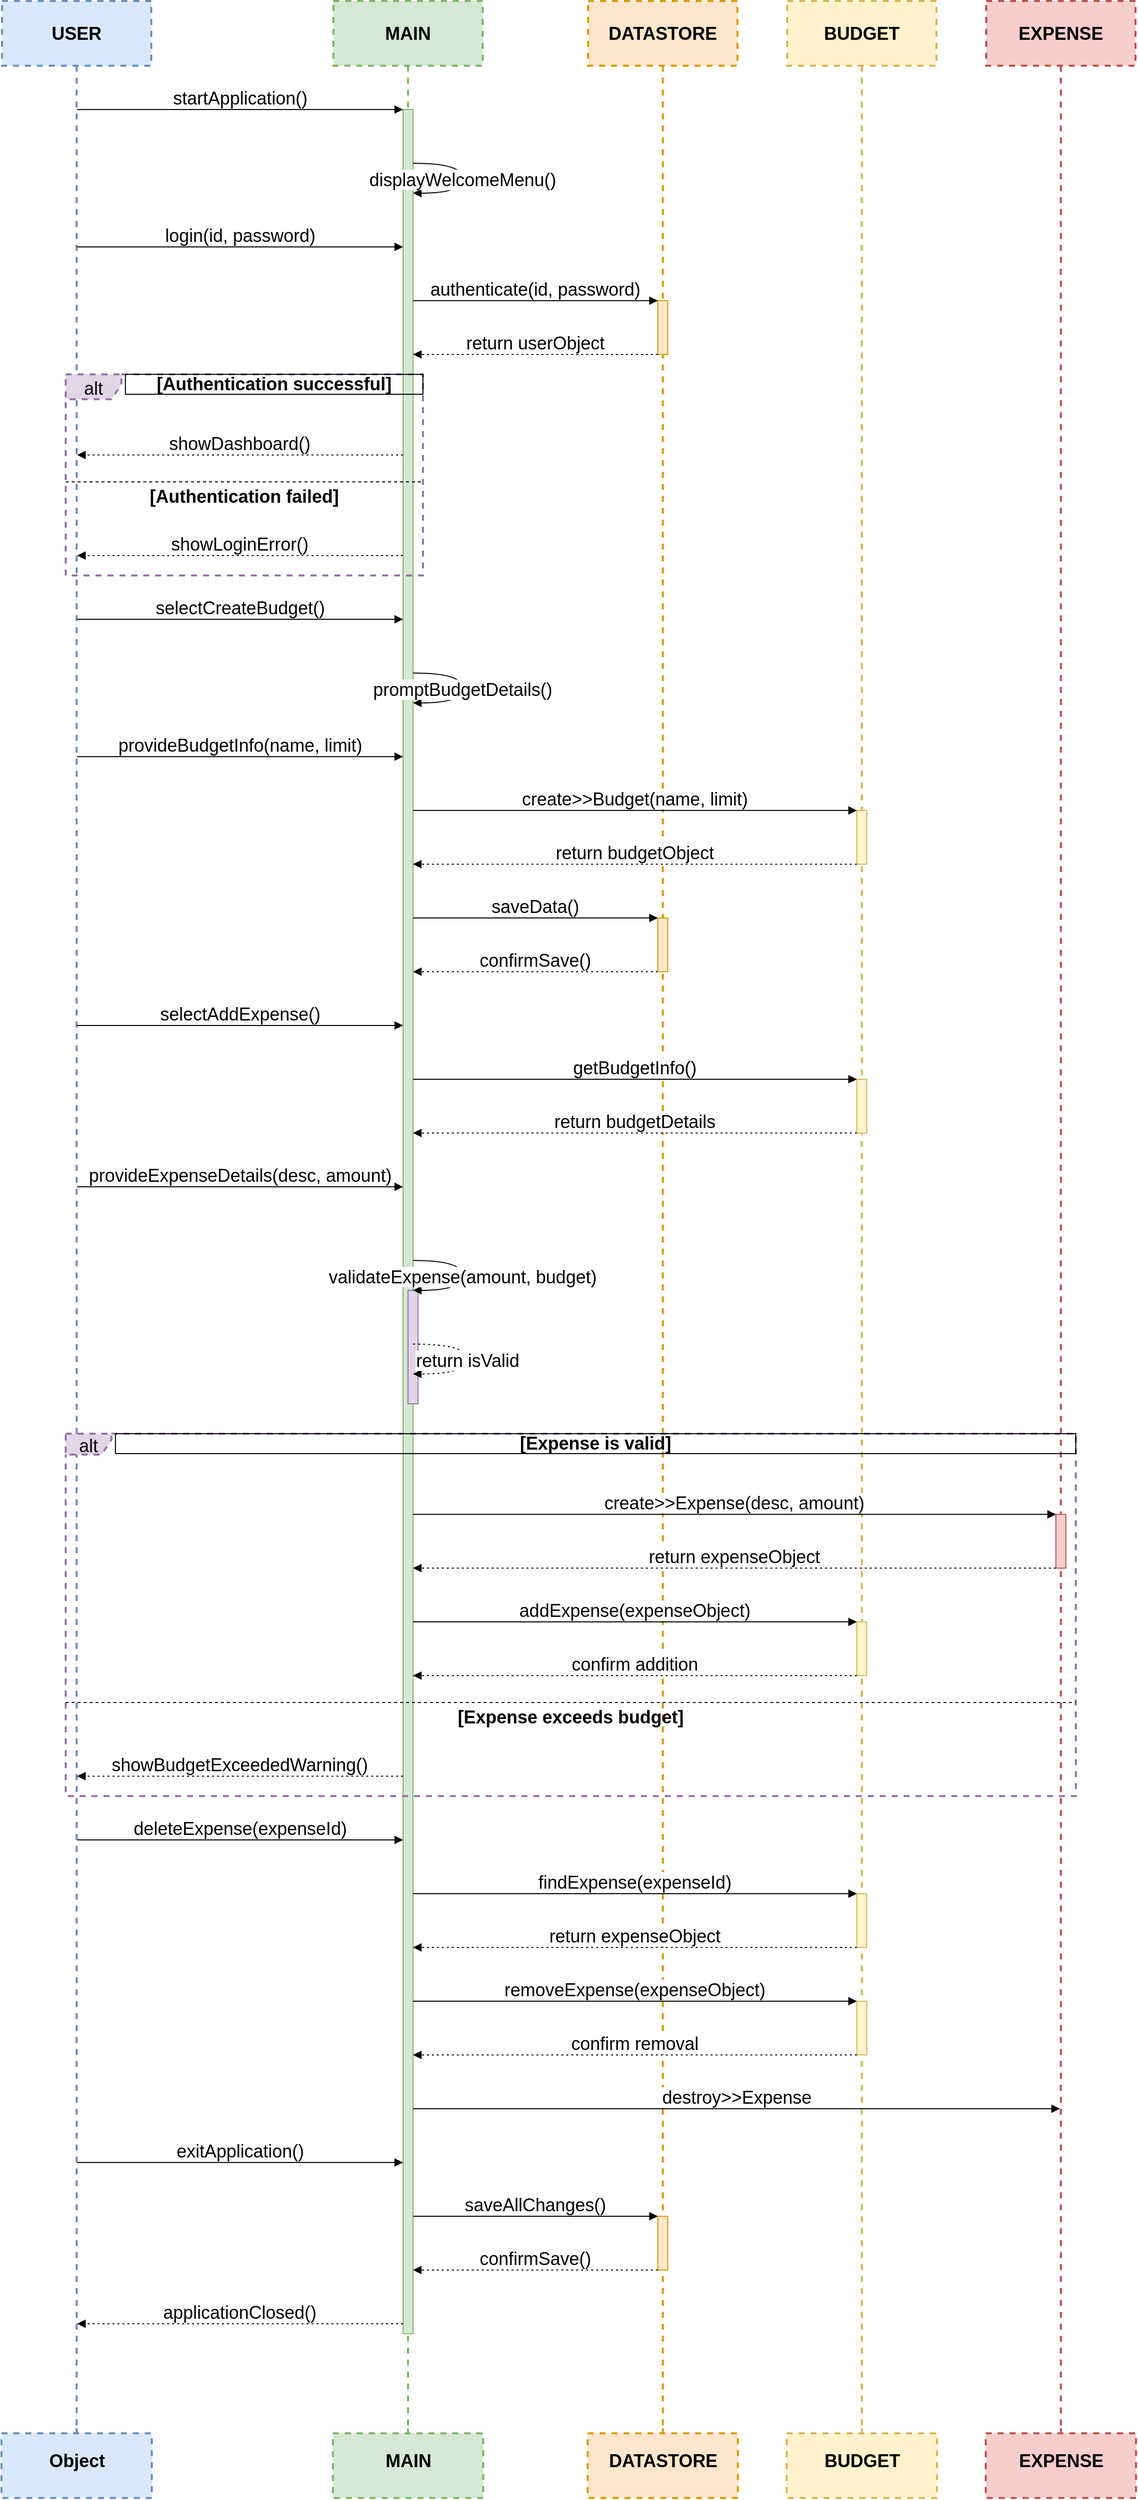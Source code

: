 <mxfile version="26.2.14">
  <diagram name="Page-1" id="Q6Ox6a3pWAJpoan8kHcV">
    <mxGraphModel grid="1" page="1" gridSize="10" guides="1" tooltips="1" connect="1" arrows="1" fold="1" pageScale="1" pageWidth="850" pageHeight="1100" math="0" shadow="0">
      <root>
        <mxCell id="0" />
        <mxCell id="1" parent="0" />
        <mxCell id="RJOrRvYJZuO_lPosKFHj-1" value="USER" style="shape=umlLifeline;perimeter=lifelinePerimeter;whiteSpace=wrap;container=1;dropTarget=0;collapsible=0;recursiveResize=0;outlineConnect=0;portConstraint=eastwest;newEdgeStyle={&quot;edgeStyle&quot;:&quot;elbowEdgeStyle&quot;,&quot;elbow&quot;:&quot;vertical&quot;,&quot;curved&quot;:0,&quot;rounded&quot;:0};size=65;strokeColor=#6c8ebf;fillColor=#dae8fc;strokeWidth=2;dashed=1;fontSize=18;fontStyle=1" vertex="1" parent="1">
          <mxGeometry x="20" y="20" width="150" height="2438" as="geometry" />
        </mxCell>
        <mxCell id="RJOrRvYJZuO_lPosKFHj-2" value="MAIN" style="shape=umlLifeline;perimeter=lifelinePerimeter;whiteSpace=wrap;container=1;dropTarget=0;collapsible=0;recursiveResize=0;outlineConnect=0;portConstraint=eastwest;newEdgeStyle={&quot;edgeStyle&quot;:&quot;elbowEdgeStyle&quot;,&quot;elbow&quot;:&quot;vertical&quot;,&quot;curved&quot;:0,&quot;rounded&quot;:0};size=65;strokeColor=#82b366;fillColor=#d5e8d4;strokeWidth=2;dashed=1;fontSize=18;fontStyle=1" vertex="1" parent="1">
          <mxGeometry x="353" y="20" width="150" height="2438" as="geometry" />
        </mxCell>
        <mxCell id="RJOrRvYJZuO_lPosKFHj-3" value="" style="points=[];perimeter=orthogonalPerimeter;outlineConnect=0;targetShapes=umlLifeline;portConstraint=eastwest;newEdgeStyle={&quot;edgeStyle&quot;:&quot;elbowEdgeStyle&quot;,&quot;elbow&quot;:&quot;vertical&quot;,&quot;curved&quot;:0,&quot;rounded&quot;:0};strokeColor=#82b366;fillColor=#d5e8d4;fontSize=18;" vertex="1" parent="RJOrRvYJZuO_lPosKFHj-2">
          <mxGeometry x="70" y="109" width="10" height="2234" as="geometry" />
        </mxCell>
        <mxCell id="RJOrRvYJZuO_lPosKFHj-4" value="" style="points=[];perimeter=orthogonalPerimeter;outlineConnect=0;targetShapes=umlLifeline;portConstraint=eastwest;newEdgeStyle={&quot;edgeStyle&quot;:&quot;elbowEdgeStyle&quot;,&quot;elbow&quot;:&quot;vertical&quot;,&quot;curved&quot;:0,&quot;rounded&quot;:0};strokeColor=#9673a6;fillColor=#e1d5e7;fontSize=18;" vertex="1" parent="RJOrRvYJZuO_lPosKFHj-2">
          <mxGeometry x="75" y="1295" width="10" height="114" as="geometry" />
        </mxCell>
        <mxCell id="RJOrRvYJZuO_lPosKFHj-5" value="DATASTORE" style="shape=umlLifeline;perimeter=lifelinePerimeter;whiteSpace=wrap;container=1;dropTarget=0;collapsible=0;recursiveResize=0;outlineConnect=0;portConstraint=eastwest;newEdgeStyle={&quot;edgeStyle&quot;:&quot;elbowEdgeStyle&quot;,&quot;elbow&quot;:&quot;vertical&quot;,&quot;curved&quot;:0,&quot;rounded&quot;:0};size=65;strokeColor=#d79b00;fillColor=#ffe6cc;strokeWidth=2;dashed=1;fontSize=18;fontStyle=1" vertex="1" parent="1">
          <mxGeometry x="609" y="20" width="150" height="2438" as="geometry" />
        </mxCell>
        <mxCell id="RJOrRvYJZuO_lPosKFHj-6" value="" style="points=[];perimeter=orthogonalPerimeter;outlineConnect=0;targetShapes=umlLifeline;portConstraint=eastwest;newEdgeStyle={&quot;edgeStyle&quot;:&quot;elbowEdgeStyle&quot;,&quot;elbow&quot;:&quot;vertical&quot;,&quot;curved&quot;:0,&quot;rounded&quot;:0};strokeColor=#d79b00;fillColor=#ffe6cc;fontSize=18;" vertex="1" parent="RJOrRvYJZuO_lPosKFHj-5">
          <mxGeometry x="70" y="301" width="10" height="54" as="geometry" />
        </mxCell>
        <mxCell id="RJOrRvYJZuO_lPosKFHj-7" value="" style="points=[];perimeter=orthogonalPerimeter;outlineConnect=0;targetShapes=umlLifeline;portConstraint=eastwest;newEdgeStyle={&quot;edgeStyle&quot;:&quot;elbowEdgeStyle&quot;,&quot;elbow&quot;:&quot;vertical&quot;,&quot;curved&quot;:0,&quot;rounded&quot;:0};strokeColor=#d79b00;fillColor=#ffe6cc;fontSize=18;" vertex="1" parent="RJOrRvYJZuO_lPosKFHj-5">
          <mxGeometry x="70" y="921" width="10" height="54" as="geometry" />
        </mxCell>
        <mxCell id="RJOrRvYJZuO_lPosKFHj-8" value="" style="points=[];perimeter=orthogonalPerimeter;outlineConnect=0;targetShapes=umlLifeline;portConstraint=eastwest;newEdgeStyle={&quot;edgeStyle&quot;:&quot;elbowEdgeStyle&quot;,&quot;elbow&quot;:&quot;vertical&quot;,&quot;curved&quot;:0,&quot;rounded&quot;:0};strokeColor=#d79b00;fillColor=#ffe6cc;fontSize=18;" vertex="1" parent="RJOrRvYJZuO_lPosKFHj-5">
          <mxGeometry x="70" y="2225" width="10" height="54" as="geometry" />
        </mxCell>
        <mxCell id="RJOrRvYJZuO_lPosKFHj-9" value="BUDGET" style="shape=umlLifeline;perimeter=lifelinePerimeter;whiteSpace=wrap;container=1;dropTarget=0;collapsible=0;recursiveResize=0;outlineConnect=0;portConstraint=eastwest;newEdgeStyle={&quot;edgeStyle&quot;:&quot;elbowEdgeStyle&quot;,&quot;elbow&quot;:&quot;vertical&quot;,&quot;curved&quot;:0,&quot;rounded&quot;:0};size=65;strokeColor=#d6b656;fillColor=#fff2cc;strokeWidth=2;dashed=1;fontSize=18;fontStyle=1" vertex="1" parent="1">
          <mxGeometry x="809" y="20" width="150" height="2438" as="geometry" />
        </mxCell>
        <mxCell id="RJOrRvYJZuO_lPosKFHj-10" value="" style="points=[];perimeter=orthogonalPerimeter;outlineConnect=0;targetShapes=umlLifeline;portConstraint=eastwest;newEdgeStyle={&quot;edgeStyle&quot;:&quot;elbowEdgeStyle&quot;,&quot;elbow&quot;:&quot;vertical&quot;,&quot;curved&quot;:0,&quot;rounded&quot;:0};strokeColor=#d6b656;fillColor=#fff2cc;fontSize=18;" vertex="1" parent="RJOrRvYJZuO_lPosKFHj-9">
          <mxGeometry x="70" y="813" width="10" height="54" as="geometry" />
        </mxCell>
        <mxCell id="RJOrRvYJZuO_lPosKFHj-11" value="" style="points=[];perimeter=orthogonalPerimeter;outlineConnect=0;targetShapes=umlLifeline;portConstraint=eastwest;newEdgeStyle={&quot;edgeStyle&quot;:&quot;elbowEdgeStyle&quot;,&quot;elbow&quot;:&quot;vertical&quot;,&quot;curved&quot;:0,&quot;rounded&quot;:0};strokeColor=#d6b656;fillColor=#fff2cc;fontSize=18;" vertex="1" parent="RJOrRvYJZuO_lPosKFHj-9">
          <mxGeometry x="70" y="1083" width="10" height="54" as="geometry" />
        </mxCell>
        <mxCell id="RJOrRvYJZuO_lPosKFHj-12" value="" style="points=[];perimeter=orthogonalPerimeter;outlineConnect=0;targetShapes=umlLifeline;portConstraint=eastwest;newEdgeStyle={&quot;edgeStyle&quot;:&quot;elbowEdgeStyle&quot;,&quot;elbow&quot;:&quot;vertical&quot;,&quot;curved&quot;:0,&quot;rounded&quot;:0};strokeColor=#d6b656;fillColor=#fff2cc;fontSize=18;" vertex="1" parent="RJOrRvYJZuO_lPosKFHj-9">
          <mxGeometry x="70" y="1628" width="10" height="54" as="geometry" />
        </mxCell>
        <mxCell id="RJOrRvYJZuO_lPosKFHj-13" value="" style="points=[];perimeter=orthogonalPerimeter;outlineConnect=0;targetShapes=umlLifeline;portConstraint=eastwest;newEdgeStyle={&quot;edgeStyle&quot;:&quot;elbowEdgeStyle&quot;,&quot;elbow&quot;:&quot;vertical&quot;,&quot;curved&quot;:0,&quot;rounded&quot;:0};strokeColor=#d6b656;fillColor=#fff2cc;fontSize=18;" vertex="1" parent="RJOrRvYJZuO_lPosKFHj-9">
          <mxGeometry x="70" y="1901" width="10" height="54" as="geometry" />
        </mxCell>
        <mxCell id="RJOrRvYJZuO_lPosKFHj-14" value="" style="points=[];perimeter=orthogonalPerimeter;outlineConnect=0;targetShapes=umlLifeline;portConstraint=eastwest;newEdgeStyle={&quot;edgeStyle&quot;:&quot;elbowEdgeStyle&quot;,&quot;elbow&quot;:&quot;vertical&quot;,&quot;curved&quot;:0,&quot;rounded&quot;:0};strokeColor=#d6b656;fillColor=#fff2cc;fontSize=18;" vertex="1" parent="RJOrRvYJZuO_lPosKFHj-9">
          <mxGeometry x="70" y="2009" width="10" height="54" as="geometry" />
        </mxCell>
        <mxCell id="RJOrRvYJZuO_lPosKFHj-15" value="EXPENSE" style="shape=umlLifeline;perimeter=lifelinePerimeter;whiteSpace=wrap;container=1;dropTarget=0;collapsible=0;recursiveResize=0;outlineConnect=0;portConstraint=eastwest;newEdgeStyle={&quot;edgeStyle&quot;:&quot;elbowEdgeStyle&quot;,&quot;elbow&quot;:&quot;vertical&quot;,&quot;curved&quot;:0,&quot;rounded&quot;:0};size=65;strokeColor=#b85450;fillColor=#f8cecc;strokeWidth=2;dashed=1;fontSize=18;fontStyle=1" vertex="1" parent="1">
          <mxGeometry x="1009" y="20" width="150" height="2438" as="geometry" />
        </mxCell>
        <mxCell id="RJOrRvYJZuO_lPosKFHj-16" value="" style="points=[];perimeter=orthogonalPerimeter;outlineConnect=0;targetShapes=umlLifeline;portConstraint=eastwest;newEdgeStyle={&quot;edgeStyle&quot;:&quot;elbowEdgeStyle&quot;,&quot;elbow&quot;:&quot;vertical&quot;,&quot;curved&quot;:0,&quot;rounded&quot;:0};strokeColor=#b85450;fillColor=#f8cecc;fontSize=18;" vertex="1" parent="RJOrRvYJZuO_lPosKFHj-15">
          <mxGeometry x="70" y="1520" width="10" height="54" as="geometry" />
        </mxCell>
        <mxCell id="RJOrRvYJZuO_lPosKFHj-17" value="alt" style="shape=umlFrame;dashed=1;pointerEvents=0;dropTarget=0;strokeColor=#9673a6;height=25;width=56;fontSize=18;strokeWidth=2;fillColor=#e1d5e7;" vertex="1" parent="1">
          <mxGeometry x="84" y="395" width="359" height="202" as="geometry" />
        </mxCell>
        <mxCell id="RJOrRvYJZuO_lPosKFHj-18" value="[Authentication successful]" style="text;strokeColor=#000000;fillColor=none;align=center;verticalAlign=middle;whiteSpace=wrap;fontSize=18;fontStyle=1" vertex="1" parent="RJOrRvYJZuO_lPosKFHj-17">
          <mxGeometry x="60" width="299" height="20" as="geometry" />
        </mxCell>
        <mxCell id="RJOrRvYJZuO_lPosKFHj-19" value="[Authentication failed]" style="shape=line;dashed=1;whiteSpace=wrap;verticalAlign=top;labelPosition=center;verticalLabelPosition=middle;align=center;strokeColor=#000000;fontSize=18;fontStyle=1" vertex="1" parent="RJOrRvYJZuO_lPosKFHj-17">
          <mxGeometry y="106" width="359" height="4" as="geometry" />
        </mxCell>
        <mxCell id="RJOrRvYJZuO_lPosKFHj-22" value="alt" style="shape=umlFrame;dashed=1;pointerEvents=0;dropTarget=0;strokeColor=#9673a6;height=21;width=46;fontSize=18;strokeWidth=2;fillColor=#e1d5e7;" vertex="1" parent="1">
          <mxGeometry x="84" y="1459" width="1015" height="364" as="geometry" />
        </mxCell>
        <mxCell id="RJOrRvYJZuO_lPosKFHj-23" value="[Expense is valid]" style="text;strokeColor=#000000;fillColor=none;align=center;verticalAlign=middle;whiteSpace=wrap;fontSize=18;fontStyle=1" vertex="1" parent="RJOrRvYJZuO_lPosKFHj-22">
          <mxGeometry x="50" width="965" height="20" as="geometry" />
        </mxCell>
        <mxCell id="RJOrRvYJZuO_lPosKFHj-24" value="[Expense exceeds budget]" style="shape=line;dashed=1;whiteSpace=wrap;verticalAlign=top;labelPosition=center;verticalLabelPosition=middle;align=center;strokeColor=#000000;fontSize=18;fontStyle=1" vertex="1" parent="RJOrRvYJZuO_lPosKFHj-22">
          <mxGeometry y="268" width="1015" height="4" as="geometry" />
        </mxCell>
        <mxCell id="RJOrRvYJZuO_lPosKFHj-25" value="startApplication()" style="verticalAlign=bottom;edgeStyle=elbowEdgeStyle;elbow=vertical;curved=0;rounded=0;endArrow=block;strokeColor=#000000;fontSize=18;" edge="1" parent="1" source="RJOrRvYJZuO_lPosKFHj-1" target="RJOrRvYJZuO_lPosKFHj-3">
          <mxGeometry relative="1" as="geometry">
            <Array as="points">
              <mxPoint x="268" y="129" />
            </Array>
          </mxGeometry>
        </mxCell>
        <mxCell id="RJOrRvYJZuO_lPosKFHj-26" value="displayWelcomeMenu()" style="curved=1;endArrow=block;rounded=0;strokeColor=#000000;fontSize=18;" edge="1" parent="1" source="RJOrRvYJZuO_lPosKFHj-3" target="RJOrRvYJZuO_lPosKFHj-3">
          <mxGeometry relative="1" as="geometry">
            <Array as="points">
              <mxPoint x="483" y="183" />
              <mxPoint x="483" y="213" />
            </Array>
          </mxGeometry>
        </mxCell>
        <mxCell id="RJOrRvYJZuO_lPosKFHj-27" value="login(id, password)" style="verticalAlign=bottom;edgeStyle=elbowEdgeStyle;elbow=vertical;curved=0;rounded=0;endArrow=block;strokeColor=#000000;fontSize=18;" edge="1" parent="1" source="RJOrRvYJZuO_lPosKFHj-1" target="RJOrRvYJZuO_lPosKFHj-3">
          <mxGeometry relative="1" as="geometry">
            <Array as="points">
              <mxPoint x="268" y="267" />
            </Array>
          </mxGeometry>
        </mxCell>
        <mxCell id="RJOrRvYJZuO_lPosKFHj-28" value="authenticate(id, password)" style="verticalAlign=bottom;edgeStyle=elbowEdgeStyle;elbow=vertical;curved=0;rounded=0;endArrow=block;strokeColor=#000000;fontSize=18;" edge="1" parent="1" source="RJOrRvYJZuO_lPosKFHj-3" target="RJOrRvYJZuO_lPosKFHj-6">
          <mxGeometry relative="1" as="geometry">
            <Array as="points">
              <mxPoint x="565" y="321" />
            </Array>
          </mxGeometry>
        </mxCell>
        <mxCell id="RJOrRvYJZuO_lPosKFHj-29" value="return userObject" style="verticalAlign=bottom;edgeStyle=elbowEdgeStyle;elbow=vertical;curved=0;rounded=0;dashed=1;dashPattern=2 3;endArrow=block;strokeColor=#000000;fontSize=18;" edge="1" parent="1" source="RJOrRvYJZuO_lPosKFHj-6" target="RJOrRvYJZuO_lPosKFHj-3">
          <mxGeometry relative="1" as="geometry">
            <Array as="points">
              <mxPoint x="568" y="375" />
            </Array>
          </mxGeometry>
        </mxCell>
        <mxCell id="RJOrRvYJZuO_lPosKFHj-30" value="showDashboard()" style="verticalAlign=bottom;edgeStyle=elbowEdgeStyle;elbow=vertical;curved=0;rounded=0;dashed=1;dashPattern=2 3;endArrow=block;strokeColor=#000000;fontSize=18;" edge="1" parent="1" source="RJOrRvYJZuO_lPosKFHj-3" target="RJOrRvYJZuO_lPosKFHj-1">
          <mxGeometry relative="1" as="geometry">
            <Array as="points">
              <mxPoint x="271" y="476" />
            </Array>
          </mxGeometry>
        </mxCell>
        <mxCell id="RJOrRvYJZuO_lPosKFHj-31" value="showLoginError()" style="verticalAlign=bottom;edgeStyle=elbowEdgeStyle;elbow=vertical;curved=0;rounded=0;dashed=1;dashPattern=2 3;endArrow=block;strokeColor=#000000;fontSize=18;" edge="1" parent="1" source="RJOrRvYJZuO_lPosKFHj-3" target="RJOrRvYJZuO_lPosKFHj-1">
          <mxGeometry relative="1" as="geometry">
            <Array as="points">
              <mxPoint x="271" y="577" />
            </Array>
          </mxGeometry>
        </mxCell>
        <mxCell id="RJOrRvYJZuO_lPosKFHj-32" value="selectCreateBudget()" style="verticalAlign=bottom;edgeStyle=elbowEdgeStyle;elbow=vertical;curved=0;rounded=0;endArrow=block;strokeColor=#000000;fontSize=18;" edge="1" parent="1" source="RJOrRvYJZuO_lPosKFHj-1" target="RJOrRvYJZuO_lPosKFHj-3">
          <mxGeometry relative="1" as="geometry">
            <Array as="points">
              <mxPoint x="268" y="641" />
            </Array>
          </mxGeometry>
        </mxCell>
        <mxCell id="RJOrRvYJZuO_lPosKFHj-33" value="promptBudgetDetails()" style="curved=1;endArrow=block;rounded=0;strokeColor=#000000;fontSize=18;" edge="1" parent="1" source="RJOrRvYJZuO_lPosKFHj-3" target="RJOrRvYJZuO_lPosKFHj-3">
          <mxGeometry relative="1" as="geometry">
            <Array as="points">
              <mxPoint x="483" y="695" />
              <mxPoint x="483" y="725" />
            </Array>
          </mxGeometry>
        </mxCell>
        <mxCell id="RJOrRvYJZuO_lPosKFHj-34" value="provideBudgetInfo(name, limit)" style="verticalAlign=bottom;edgeStyle=elbowEdgeStyle;elbow=vertical;curved=0;rounded=0;endArrow=block;strokeColor=#000000;fontSize=18;" edge="1" parent="1" source="RJOrRvYJZuO_lPosKFHj-1" target="RJOrRvYJZuO_lPosKFHj-3">
          <mxGeometry relative="1" as="geometry">
            <Array as="points">
              <mxPoint x="268" y="779" />
            </Array>
          </mxGeometry>
        </mxCell>
        <mxCell id="RJOrRvYJZuO_lPosKFHj-35" value="create&gt;&gt;Budget(name, limit)" style="verticalAlign=bottom;edgeStyle=elbowEdgeStyle;elbow=vertical;curved=0;rounded=0;endArrow=block;strokeColor=#000000;fontSize=18;" edge="1" parent="1" source="RJOrRvYJZuO_lPosKFHj-3" target="RJOrRvYJZuO_lPosKFHj-10">
          <mxGeometry relative="1" as="geometry">
            <Array as="points">
              <mxPoint x="665" y="833" />
            </Array>
          </mxGeometry>
        </mxCell>
        <mxCell id="RJOrRvYJZuO_lPosKFHj-36" value="return budgetObject" style="verticalAlign=bottom;edgeStyle=elbowEdgeStyle;elbow=vertical;curved=0;rounded=0;dashed=1;dashPattern=2 3;endArrow=block;strokeColor=#000000;fontSize=18;" edge="1" parent="1" source="RJOrRvYJZuO_lPosKFHj-10" target="RJOrRvYJZuO_lPosKFHj-3">
          <mxGeometry relative="1" as="geometry">
            <Array as="points">
              <mxPoint x="668" y="887" />
            </Array>
          </mxGeometry>
        </mxCell>
        <mxCell id="RJOrRvYJZuO_lPosKFHj-37" value="saveData()" style="verticalAlign=bottom;edgeStyle=elbowEdgeStyle;elbow=vertical;curved=0;rounded=0;endArrow=block;strokeColor=#000000;fontSize=18;" edge="1" parent="1" source="RJOrRvYJZuO_lPosKFHj-3" target="RJOrRvYJZuO_lPosKFHj-7">
          <mxGeometry relative="1" as="geometry">
            <Array as="points">
              <mxPoint x="565" y="941" />
            </Array>
          </mxGeometry>
        </mxCell>
        <mxCell id="RJOrRvYJZuO_lPosKFHj-38" value="confirmSave()" style="verticalAlign=bottom;edgeStyle=elbowEdgeStyle;elbow=vertical;curved=0;rounded=0;dashed=1;dashPattern=2 3;endArrow=block;strokeColor=#000000;fontSize=18;" edge="1" parent="1" source="RJOrRvYJZuO_lPosKFHj-7" target="RJOrRvYJZuO_lPosKFHj-3">
          <mxGeometry relative="1" as="geometry">
            <Array as="points">
              <mxPoint x="568" y="995" />
            </Array>
          </mxGeometry>
        </mxCell>
        <mxCell id="RJOrRvYJZuO_lPosKFHj-39" value="selectAddExpense()" style="verticalAlign=bottom;edgeStyle=elbowEdgeStyle;elbow=vertical;curved=0;rounded=0;endArrow=block;strokeColor=#000000;fontSize=18;" edge="1" parent="1" source="RJOrRvYJZuO_lPosKFHj-1" target="RJOrRvYJZuO_lPosKFHj-3">
          <mxGeometry relative="1" as="geometry">
            <Array as="points">
              <mxPoint x="268" y="1049" />
            </Array>
          </mxGeometry>
        </mxCell>
        <mxCell id="RJOrRvYJZuO_lPosKFHj-40" value="getBudgetInfo()" style="verticalAlign=bottom;edgeStyle=elbowEdgeStyle;elbow=vertical;curved=0;rounded=0;endArrow=block;strokeColor=#000000;fontSize=18;" edge="1" parent="1" source="RJOrRvYJZuO_lPosKFHj-3" target="RJOrRvYJZuO_lPosKFHj-11">
          <mxGeometry relative="1" as="geometry">
            <Array as="points">
              <mxPoint x="665" y="1103" />
            </Array>
          </mxGeometry>
        </mxCell>
        <mxCell id="RJOrRvYJZuO_lPosKFHj-41" value="return budgetDetails" style="verticalAlign=bottom;edgeStyle=elbowEdgeStyle;elbow=vertical;curved=0;rounded=0;dashed=1;dashPattern=2 3;endArrow=block;strokeColor=#000000;fontSize=18;" edge="1" parent="1" source="RJOrRvYJZuO_lPosKFHj-11" target="RJOrRvYJZuO_lPosKFHj-3">
          <mxGeometry relative="1" as="geometry">
            <Array as="points">
              <mxPoint x="668" y="1157" />
            </Array>
          </mxGeometry>
        </mxCell>
        <mxCell id="RJOrRvYJZuO_lPosKFHj-42" value="provideExpenseDetails(desc, amount)" style="verticalAlign=bottom;edgeStyle=elbowEdgeStyle;elbow=vertical;curved=0;rounded=0;endArrow=block;strokeColor=#000000;fontSize=18;" edge="1" parent="1" source="RJOrRvYJZuO_lPosKFHj-1" target="RJOrRvYJZuO_lPosKFHj-3">
          <mxGeometry relative="1" as="geometry">
            <Array as="points">
              <mxPoint x="268" y="1211" />
            </Array>
          </mxGeometry>
        </mxCell>
        <mxCell id="RJOrRvYJZuO_lPosKFHj-43" value="validateExpense(amount, budget)" style="curved=1;endArrow=block;rounded=0;strokeColor=#000000;fontSize=18;" edge="1" parent="1" source="RJOrRvYJZuO_lPosKFHj-3" target="RJOrRvYJZuO_lPosKFHj-3">
          <mxGeometry relative="1" as="geometry">
            <Array as="points">
              <mxPoint x="483" y="1285" />
              <mxPoint x="483" y="1315" />
            </Array>
          </mxGeometry>
        </mxCell>
        <mxCell id="RJOrRvYJZuO_lPosKFHj-44" value="return isValid" style="curved=1;dashed=1;dashPattern=2 3;endArrow=block;rounded=0;strokeColor=#000000;fontSize=18;" edge="1" parent="1" source="RJOrRvYJZuO_lPosKFHj-3" target="RJOrRvYJZuO_lPosKFHj-3">
          <mxGeometry relative="1" as="geometry">
            <Array as="points">
              <mxPoint x="488" y="1369" />
              <mxPoint x="488" y="1399" />
            </Array>
          </mxGeometry>
        </mxCell>
        <mxCell id="RJOrRvYJZuO_lPosKFHj-45" value="create&gt;&gt;Expense(desc, amount)" style="verticalAlign=bottom;edgeStyle=elbowEdgeStyle;elbow=vertical;curved=0;rounded=0;endArrow=block;strokeColor=#000000;fontSize=18;" edge="1" parent="1" source="RJOrRvYJZuO_lPosKFHj-3" target="RJOrRvYJZuO_lPosKFHj-16">
          <mxGeometry relative="1" as="geometry">
            <Array as="points">
              <mxPoint x="765" y="1540" />
            </Array>
          </mxGeometry>
        </mxCell>
        <mxCell id="RJOrRvYJZuO_lPosKFHj-46" value="return expenseObject" style="verticalAlign=bottom;edgeStyle=elbowEdgeStyle;elbow=vertical;curved=0;rounded=0;dashed=1;dashPattern=2 3;endArrow=block;strokeColor=#000000;fontSize=18;" edge="1" parent="1" source="RJOrRvYJZuO_lPosKFHj-16" target="RJOrRvYJZuO_lPosKFHj-3">
          <mxGeometry relative="1" as="geometry">
            <Array as="points">
              <mxPoint x="768" y="1594" />
            </Array>
          </mxGeometry>
        </mxCell>
        <mxCell id="RJOrRvYJZuO_lPosKFHj-47" value="addExpense(expenseObject)" style="verticalAlign=bottom;edgeStyle=elbowEdgeStyle;elbow=vertical;curved=0;rounded=0;endArrow=block;strokeColor=#000000;fontSize=18;" edge="1" parent="1" source="RJOrRvYJZuO_lPosKFHj-3" target="RJOrRvYJZuO_lPosKFHj-12">
          <mxGeometry relative="1" as="geometry">
            <Array as="points">
              <mxPoint x="665" y="1648" />
            </Array>
          </mxGeometry>
        </mxCell>
        <mxCell id="RJOrRvYJZuO_lPosKFHj-48" value="confirm addition" style="verticalAlign=bottom;edgeStyle=elbowEdgeStyle;elbow=vertical;curved=0;rounded=0;dashed=1;dashPattern=2 3;endArrow=block;strokeColor=#000000;fontSize=18;" edge="1" parent="1" source="RJOrRvYJZuO_lPosKFHj-12" target="RJOrRvYJZuO_lPosKFHj-3">
          <mxGeometry relative="1" as="geometry">
            <Array as="points">
              <mxPoint x="668" y="1702" />
            </Array>
          </mxGeometry>
        </mxCell>
        <mxCell id="RJOrRvYJZuO_lPosKFHj-49" value="showBudgetExceededWarning()" style="verticalAlign=bottom;edgeStyle=elbowEdgeStyle;elbow=vertical;curved=0;rounded=0;dashed=1;dashPattern=2 3;endArrow=block;strokeColor=#000000;fontSize=18;" edge="1" parent="1" source="RJOrRvYJZuO_lPosKFHj-3" target="RJOrRvYJZuO_lPosKFHj-1">
          <mxGeometry relative="1" as="geometry">
            <Array as="points">
              <mxPoint x="271" y="1803" />
            </Array>
          </mxGeometry>
        </mxCell>
        <mxCell id="RJOrRvYJZuO_lPosKFHj-50" value="deleteExpense(expenseId)" style="verticalAlign=bottom;edgeStyle=elbowEdgeStyle;elbow=vertical;curved=0;rounded=0;endArrow=block;strokeColor=#000000;fontSize=18;" edge="1" parent="1" source="RJOrRvYJZuO_lPosKFHj-1" target="RJOrRvYJZuO_lPosKFHj-3">
          <mxGeometry relative="1" as="geometry">
            <Array as="points">
              <mxPoint x="268" y="1867" />
            </Array>
          </mxGeometry>
        </mxCell>
        <mxCell id="RJOrRvYJZuO_lPosKFHj-51" value="findExpense(expenseId)" style="verticalAlign=bottom;edgeStyle=elbowEdgeStyle;elbow=vertical;curved=0;rounded=0;endArrow=block;strokeColor=#000000;fontSize=18;" edge="1" parent="1" source="RJOrRvYJZuO_lPosKFHj-3" target="RJOrRvYJZuO_lPosKFHj-13">
          <mxGeometry relative="1" as="geometry">
            <Array as="points">
              <mxPoint x="665" y="1921" />
            </Array>
          </mxGeometry>
        </mxCell>
        <mxCell id="RJOrRvYJZuO_lPosKFHj-52" value="return expenseObject" style="verticalAlign=bottom;edgeStyle=elbowEdgeStyle;elbow=vertical;curved=0;rounded=0;dashed=1;dashPattern=2 3;endArrow=block;strokeColor=#000000;fontSize=18;" edge="1" parent="1" source="RJOrRvYJZuO_lPosKFHj-13" target="RJOrRvYJZuO_lPosKFHj-3">
          <mxGeometry relative="1" as="geometry">
            <Array as="points">
              <mxPoint x="668" y="1975" />
            </Array>
          </mxGeometry>
        </mxCell>
        <mxCell id="RJOrRvYJZuO_lPosKFHj-53" value="removeExpense(expenseObject)" style="verticalAlign=bottom;edgeStyle=elbowEdgeStyle;elbow=vertical;curved=0;rounded=0;endArrow=block;strokeColor=#000000;fontSize=18;" edge="1" parent="1" source="RJOrRvYJZuO_lPosKFHj-3" target="RJOrRvYJZuO_lPosKFHj-14">
          <mxGeometry relative="1" as="geometry">
            <Array as="points">
              <mxPoint x="665" y="2029" />
            </Array>
          </mxGeometry>
        </mxCell>
        <mxCell id="RJOrRvYJZuO_lPosKFHj-54" value="confirm removal" style="verticalAlign=bottom;edgeStyle=elbowEdgeStyle;elbow=vertical;curved=0;rounded=0;dashed=1;dashPattern=2 3;endArrow=block;strokeColor=#000000;fontSize=18;" edge="1" parent="1" source="RJOrRvYJZuO_lPosKFHj-14" target="RJOrRvYJZuO_lPosKFHj-3">
          <mxGeometry relative="1" as="geometry">
            <Array as="points">
              <mxPoint x="668" y="2083" />
            </Array>
          </mxGeometry>
        </mxCell>
        <mxCell id="RJOrRvYJZuO_lPosKFHj-55" value="destroy&gt;&gt;Expense" style="verticalAlign=bottom;edgeStyle=elbowEdgeStyle;elbow=vertical;curved=0;rounded=0;endArrow=block;strokeColor=#000000;fontSize=18;" edge="1" parent="1" source="RJOrRvYJZuO_lPosKFHj-3" target="RJOrRvYJZuO_lPosKFHj-15">
          <mxGeometry x="0.001" relative="1" as="geometry">
            <Array as="points">
              <mxPoint x="767" y="2137" />
            </Array>
            <mxPoint as="offset" />
          </mxGeometry>
        </mxCell>
        <mxCell id="RJOrRvYJZuO_lPosKFHj-56" value="exitApplication()" style="verticalAlign=bottom;edgeStyle=elbowEdgeStyle;elbow=vertical;curved=0;rounded=0;endArrow=block;strokeColor=#000000;fontSize=18;" edge="1" parent="1" source="RJOrRvYJZuO_lPosKFHj-1" target="RJOrRvYJZuO_lPosKFHj-3">
          <mxGeometry relative="1" as="geometry">
            <Array as="points">
              <mxPoint x="268" y="2191" />
            </Array>
          </mxGeometry>
        </mxCell>
        <mxCell id="RJOrRvYJZuO_lPosKFHj-57" value="saveAllChanges()" style="verticalAlign=bottom;edgeStyle=elbowEdgeStyle;elbow=vertical;curved=0;rounded=0;endArrow=block;strokeColor=#000000;fontSize=18;" edge="1" parent="1" source="RJOrRvYJZuO_lPosKFHj-3" target="RJOrRvYJZuO_lPosKFHj-8">
          <mxGeometry relative="1" as="geometry">
            <Array as="points">
              <mxPoint x="565" y="2245" />
            </Array>
          </mxGeometry>
        </mxCell>
        <mxCell id="RJOrRvYJZuO_lPosKFHj-58" value="confirmSave()" style="verticalAlign=bottom;edgeStyle=elbowEdgeStyle;elbow=vertical;curved=0;rounded=0;dashed=1;dashPattern=2 3;endArrow=block;strokeColor=#000000;fontSize=18;" edge="1" parent="1" source="RJOrRvYJZuO_lPosKFHj-8" target="RJOrRvYJZuO_lPosKFHj-3">
          <mxGeometry relative="1" as="geometry">
            <Array as="points">
              <mxPoint x="568" y="2299" />
            </Array>
          </mxGeometry>
        </mxCell>
        <mxCell id="RJOrRvYJZuO_lPosKFHj-59" value="applicationClosed()" style="verticalAlign=bottom;edgeStyle=elbowEdgeStyle;elbow=vertical;curved=0;rounded=0;dashed=1;dashPattern=2 3;endArrow=block;strokeColor=#000000;fontSize=18;" edge="1" parent="1" source="RJOrRvYJZuO_lPosKFHj-3" target="RJOrRvYJZuO_lPosKFHj-1">
          <mxGeometry relative="1" as="geometry">
            <Array as="points">
              <mxPoint x="271" y="2353" />
            </Array>
          </mxGeometry>
        </mxCell>
        <mxCell id="RJOrRvYJZuO_lPosKFHj-79" value="EXPENSE" style="shape=umlLifeline;perimeter=lifelinePerimeter;whiteSpace=wrap;container=1;dropTarget=0;collapsible=0;recursiveResize=0;outlineConnect=0;portConstraint=eastwest;newEdgeStyle={&quot;edgeStyle&quot;:&quot;elbowEdgeStyle&quot;,&quot;elbow&quot;:&quot;vertical&quot;,&quot;curved&quot;:0,&quot;rounded&quot;:0};size=65;strokeColor=#b85450;fillColor=#f8cecc;strokeWidth=2;dashed=1;fontSize=18;fontStyle=1;direction=west;" vertex="1" parent="1">
          <mxGeometry x="1008.5" y="2458" width="151" height="70" as="geometry" />
        </mxCell>
        <mxCell id="RJOrRvYJZuO_lPosKFHj-82" value="BUDGET" style="shape=umlLifeline;perimeter=lifelinePerimeter;whiteSpace=wrap;container=1;dropTarget=0;collapsible=0;recursiveResize=0;outlineConnect=0;portConstraint=eastwest;newEdgeStyle={&quot;edgeStyle&quot;:&quot;elbowEdgeStyle&quot;,&quot;elbow&quot;:&quot;vertical&quot;,&quot;curved&quot;:0,&quot;rounded&quot;:0};size=65;strokeColor=#d6b656;fillColor=#fff2cc;strokeWidth=2;dashed=1;fontSize=18;fontStyle=1;direction=west;" vertex="1" parent="1">
          <mxGeometry x="808.5" y="2458" width="151" height="70" as="geometry" />
        </mxCell>
        <mxCell id="RJOrRvYJZuO_lPosKFHj-83" value="DATASTORE" style="shape=umlLifeline;perimeter=lifelinePerimeter;whiteSpace=wrap;container=1;dropTarget=0;collapsible=0;recursiveResize=0;outlineConnect=0;portConstraint=eastwest;newEdgeStyle={&quot;edgeStyle&quot;:&quot;elbowEdgeStyle&quot;,&quot;elbow&quot;:&quot;vertical&quot;,&quot;curved&quot;:0,&quot;rounded&quot;:0};size=65;strokeColor=#d79b00;fillColor=#ffe6cc;strokeWidth=2;dashed=1;fontSize=18;fontStyle=1;direction=west;" vertex="1" parent="1">
          <mxGeometry x="608.5" y="2458" width="151" height="70" as="geometry" />
        </mxCell>
        <mxCell id="RJOrRvYJZuO_lPosKFHj-84" value="MAIN" style="shape=umlLifeline;perimeter=lifelinePerimeter;whiteSpace=wrap;container=1;dropTarget=0;collapsible=0;recursiveResize=0;outlineConnect=0;portConstraint=eastwest;newEdgeStyle={&quot;edgeStyle&quot;:&quot;elbowEdgeStyle&quot;,&quot;elbow&quot;:&quot;vertical&quot;,&quot;curved&quot;:0,&quot;rounded&quot;:0};size=65;strokeColor=#82b366;fillColor=#d5e8d4;strokeWidth=2;dashed=1;fontSize=18;fontStyle=1;direction=west;" vertex="1" parent="1">
          <mxGeometry x="352.5" y="2458" width="151" height="70" as="geometry" />
        </mxCell>
        <mxCell id="RJOrRvYJZuO_lPosKFHj-86" value="Object" style="shape=umlLifeline;perimeter=lifelinePerimeter;whiteSpace=wrap;container=1;dropTarget=0;collapsible=0;recursiveResize=0;outlineConnect=0;portConstraint=eastwest;newEdgeStyle={&quot;edgeStyle&quot;:&quot;elbowEdgeStyle&quot;,&quot;elbow&quot;:&quot;vertical&quot;,&quot;curved&quot;:0,&quot;rounded&quot;:0};size=65;strokeColor=#6c8ebf;fillColor=#dae8fc;strokeWidth=2;dashed=1;fontSize=18;fontStyle=1;direction=west;" vertex="1" parent="1">
          <mxGeometry x="19.5" y="2458" width="151" height="70" as="geometry" />
        </mxCell>
      </root>
    </mxGraphModel>
  </diagram>
</mxfile>
